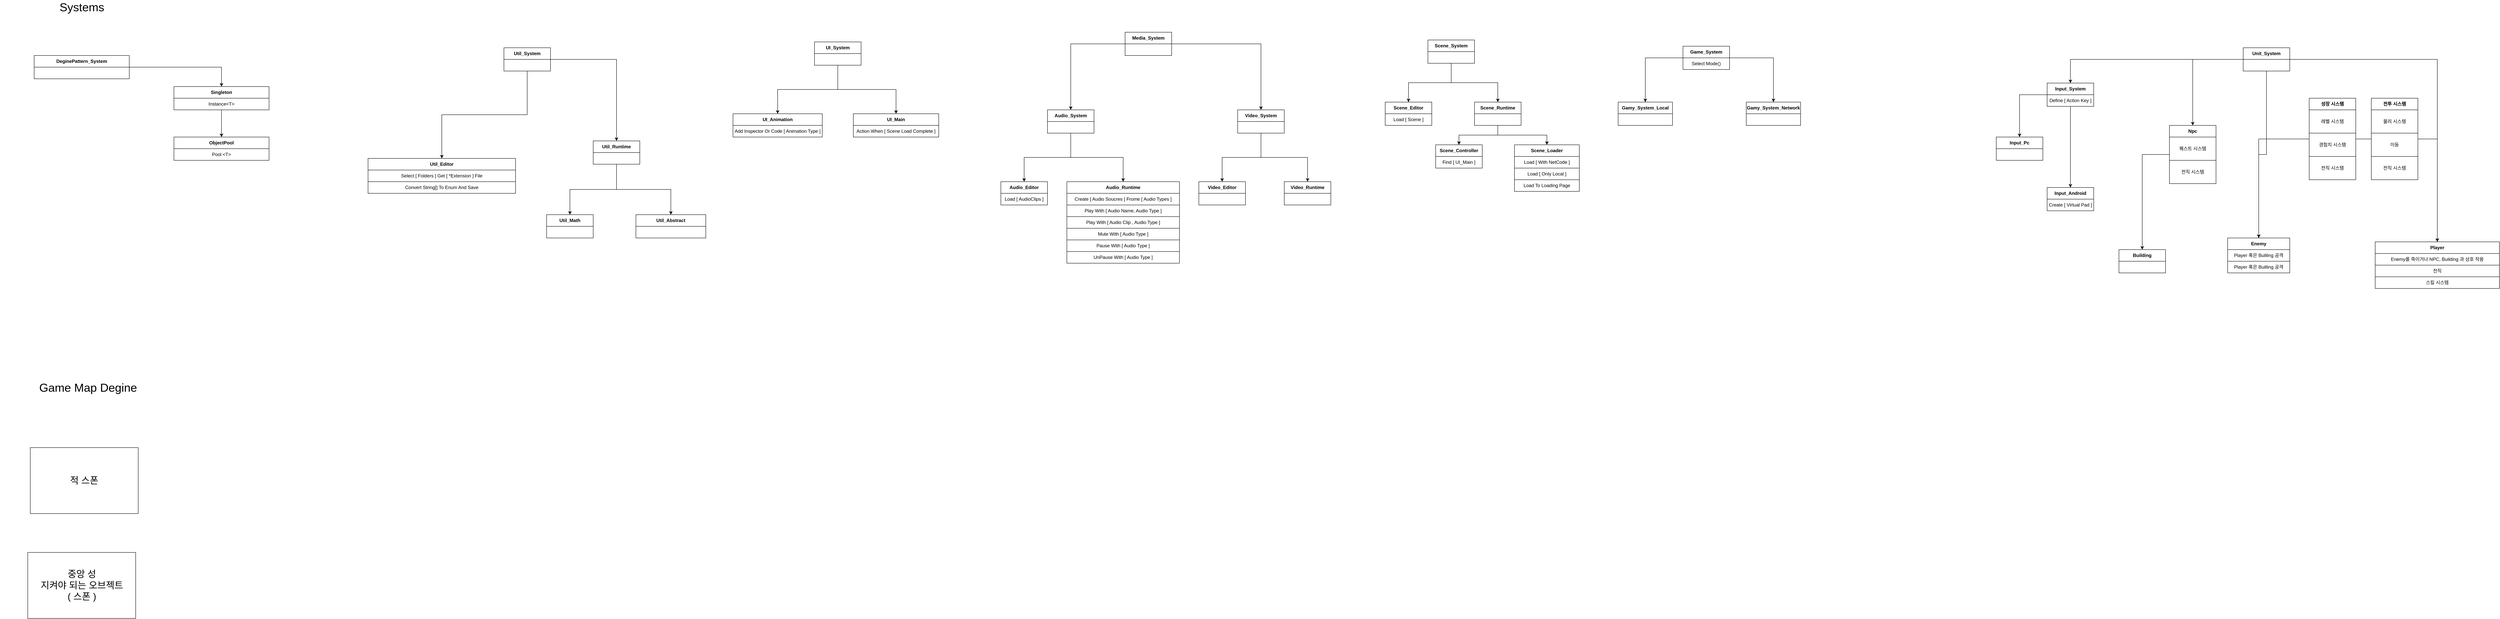 <mxfile version="24.5.4" type="github">
  <diagram name="페이지-1" id="dcfpNvmQOP-24qqCh9O2">
    <mxGraphModel dx="6550" dy="2101" grid="1" gridSize="10" guides="1" tooltips="1" connect="1" arrows="1" fold="1" page="1" pageScale="1" pageWidth="827" pageHeight="1169" math="0" shadow="0">
      <root>
        <mxCell id="0" />
        <mxCell id="1" parent="0" />
        <mxCell id="EqKNsrreyG_C9q2YfEiw-2" style="edgeStyle=orthogonalEdgeStyle;rounded=0;orthogonalLoop=1;jettySize=auto;html=1;" edge="1" parent="1" source="GzdOUSMNONaZbWPU5XBK-35" target="CH2S3QHSSX5bz3R-Tw9q-27">
          <mxGeometry relative="1" as="geometry" />
        </mxCell>
        <mxCell id="EqKNsrreyG_C9q2YfEiw-6" style="edgeStyle=orthogonalEdgeStyle;rounded=0;orthogonalLoop=1;jettySize=auto;html=1;" edge="1" parent="1" source="GzdOUSMNONaZbWPU5XBK-35" target="EqKNsrreyG_C9q2YfEiw-3">
          <mxGeometry relative="1" as="geometry" />
        </mxCell>
        <mxCell id="EqKNsrreyG_C9q2YfEiw-7" style="edgeStyle=orthogonalEdgeStyle;rounded=0;orthogonalLoop=1;jettySize=auto;html=1;" edge="1" parent="1" source="GzdOUSMNONaZbWPU5XBK-35" target="EqKNsrreyG_C9q2YfEiw-4">
          <mxGeometry relative="1" as="geometry" />
        </mxCell>
        <mxCell id="EqKNsrreyG_C9q2YfEiw-8" style="edgeStyle=orthogonalEdgeStyle;rounded=0;orthogonalLoop=1;jettySize=auto;html=1;" edge="1" parent="1" source="GzdOUSMNONaZbWPU5XBK-35" target="EqKNsrreyG_C9q2YfEiw-5">
          <mxGeometry relative="1" as="geometry" />
        </mxCell>
        <mxCell id="GzdOUSMNONaZbWPU5XBK-35" value="Unit_System" style="swimlane;fontStyle=1;align=center;verticalAlign=middle;childLayout=stackLayout;horizontal=1;startSize=30;horizontalStack=0;resizeParent=1;resizeParentMax=0;resizeLast=0;collapsible=0;marginBottom=0;html=1;whiteSpace=wrap;" parent="1" vertex="1">
          <mxGeometry x="1050" y="60" width="120" height="60" as="geometry" />
        </mxCell>
        <mxCell id="GzdOUSMNONaZbWPU5XBK-60" style="edgeStyle=orthogonalEdgeStyle;rounded=0;orthogonalLoop=1;jettySize=auto;html=1;" parent="1" source="GzdOUSMNONaZbWPU5XBK-37" target="GzdOUSMNONaZbWPU5XBK-59" edge="1">
          <mxGeometry relative="1" as="geometry" />
        </mxCell>
        <mxCell id="GzdOUSMNONaZbWPU5XBK-62" style="edgeStyle=orthogonalEdgeStyle;rounded=0;orthogonalLoop=1;jettySize=auto;html=1;" parent="1" source="GzdOUSMNONaZbWPU5XBK-37" target="GzdOUSMNONaZbWPU5XBK-61" edge="1">
          <mxGeometry relative="1" as="geometry" />
        </mxCell>
        <mxCell id="GzdOUSMNONaZbWPU5XBK-37" value="Audio_System" style="swimlane;fontStyle=1;align=center;verticalAlign=middle;childLayout=stackLayout;horizontal=1;startSize=30;horizontalStack=0;resizeParent=1;resizeParentMax=0;resizeLast=0;collapsible=0;marginBottom=0;html=1;whiteSpace=wrap;" parent="1" vertex="1">
          <mxGeometry x="-2030" y="220" width="120" height="60" as="geometry" />
        </mxCell>
        <mxCell id="GzdOUSMNONaZbWPU5XBK-49" style="edgeStyle=orthogonalEdgeStyle;rounded=0;orthogonalLoop=1;jettySize=auto;html=1;" parent="1" source="GzdOUSMNONaZbWPU5XBK-38" target="GzdOUSMNONaZbWPU5XBK-48" edge="1">
          <mxGeometry relative="1" as="geometry" />
        </mxCell>
        <mxCell id="GzdOUSMNONaZbWPU5XBK-64" style="edgeStyle=orthogonalEdgeStyle;rounded=0;orthogonalLoop=1;jettySize=auto;html=1;" parent="1" source="GzdOUSMNONaZbWPU5XBK-38" target="GzdOUSMNONaZbWPU5XBK-63" edge="1">
          <mxGeometry relative="1" as="geometry" />
        </mxCell>
        <mxCell id="GzdOUSMNONaZbWPU5XBK-38" value="UI_System" style="swimlane;fontStyle=1;align=center;verticalAlign=middle;childLayout=stackLayout;horizontal=1;startSize=30;horizontalStack=0;resizeParent=1;resizeParentMax=0;resizeLast=0;collapsible=0;marginBottom=0;html=1;whiteSpace=wrap;" parent="1" vertex="1">
          <mxGeometry x="-2630" y="45" width="120" height="60" as="geometry" />
        </mxCell>
        <mxCell id="GzdOUSMNONaZbWPU5XBK-54" style="edgeStyle=orthogonalEdgeStyle;rounded=0;orthogonalLoop=1;jettySize=auto;html=1;" parent="1" source="GzdOUSMNONaZbWPU5XBK-47" target="GzdOUSMNONaZbWPU5XBK-53" edge="1">
          <mxGeometry relative="1" as="geometry" />
        </mxCell>
        <mxCell id="GzdOUSMNONaZbWPU5XBK-80" style="edgeStyle=orthogonalEdgeStyle;rounded=0;orthogonalLoop=1;jettySize=auto;html=1;" parent="1" source="GzdOUSMNONaZbWPU5XBK-47" target="GzdOUSMNONaZbWPU5XBK-79" edge="1">
          <mxGeometry relative="1" as="geometry" />
        </mxCell>
        <mxCell id="GzdOUSMNONaZbWPU5XBK-47" value="Util_System" style="swimlane;fontStyle=1;align=center;verticalAlign=middle;childLayout=stackLayout;horizontal=1;startSize=30;horizontalStack=0;resizeParent=1;resizeParentMax=0;resizeLast=0;collapsible=0;marginBottom=0;html=1;whiteSpace=wrap;" parent="1" vertex="1">
          <mxGeometry x="-3430" y="60" width="120" height="60" as="geometry" />
        </mxCell>
        <mxCell id="GzdOUSMNONaZbWPU5XBK-48" value="UI_Main" style="swimlane;fontStyle=1;align=center;verticalAlign=middle;childLayout=stackLayout;horizontal=1;startSize=30;horizontalStack=0;resizeParent=1;resizeParentMax=0;resizeLast=0;collapsible=0;marginBottom=0;html=1;whiteSpace=wrap;" parent="1" vertex="1">
          <mxGeometry x="-2530" y="230" width="220" height="60" as="geometry" />
        </mxCell>
        <mxCell id="GzdOUSMNONaZbWPU5XBK-77" value="Action When [ Scene Load Complete ]" style="whiteSpace=wrap;html=1;" parent="GzdOUSMNONaZbWPU5XBK-48" vertex="1">
          <mxGeometry y="30" width="220" height="30" as="geometry" />
        </mxCell>
        <mxCell id="GzdOUSMNONaZbWPU5XBK-53" value="Util_Editor" style="swimlane;fontStyle=1;align=center;verticalAlign=middle;childLayout=stackLayout;horizontal=1;startSize=30;horizontalStack=0;resizeParent=1;resizeParentMax=0;resizeLast=0;collapsible=0;marginBottom=0;html=1;whiteSpace=wrap;" parent="1" vertex="1">
          <mxGeometry x="-3780" y="345" width="380" height="90" as="geometry" />
        </mxCell>
        <mxCell id="GzdOUSMNONaZbWPU5XBK-55" value="Select [ Folders ] Get [ *Extension ] File" style="whiteSpace=wrap;html=1;" parent="GzdOUSMNONaZbWPU5XBK-53" vertex="1">
          <mxGeometry y="30" width="380" height="30" as="geometry" />
        </mxCell>
        <mxCell id="GzdOUSMNONaZbWPU5XBK-56" value="Convert String[] To Enum And Save" style="whiteSpace=wrap;html=1;" parent="GzdOUSMNONaZbWPU5XBK-53" vertex="1">
          <mxGeometry y="60" width="380" height="30" as="geometry" />
        </mxCell>
        <mxCell id="GzdOUSMNONaZbWPU5XBK-59" value="Audio_Runtime" style="swimlane;fontStyle=1;align=center;verticalAlign=middle;childLayout=stackLayout;horizontal=1;startSize=30;horizontalStack=0;resizeParent=1;resizeParentMax=0;resizeLast=0;collapsible=0;marginBottom=0;html=1;whiteSpace=wrap;" parent="1" vertex="1">
          <mxGeometry x="-1980" y="405" width="290" height="210" as="geometry" />
        </mxCell>
        <mxCell id="GzdOUSMNONaZbWPU5XBK-90" value="Create [ Audio Soucres ] Frome [ Audio Types ]" style="whiteSpace=wrap;html=1;" parent="GzdOUSMNONaZbWPU5XBK-59" vertex="1">
          <mxGeometry y="30" width="290" height="30" as="geometry" />
        </mxCell>
        <mxCell id="GzdOUSMNONaZbWPU5XBK-91" value="Play With [ Audio Name, Audio Type ]" style="whiteSpace=wrap;html=1;" parent="GzdOUSMNONaZbWPU5XBK-59" vertex="1">
          <mxGeometry y="60" width="290" height="30" as="geometry" />
        </mxCell>
        <mxCell id="GzdOUSMNONaZbWPU5XBK-92" value="Play With [ Audio Clip , Audio Type&amp;nbsp;&lt;span style=&quot;background-color: initial;&quot;&gt;]&lt;/span&gt;" style="whiteSpace=wrap;html=1;" parent="GzdOUSMNONaZbWPU5XBK-59" vertex="1">
          <mxGeometry y="90" width="290" height="30" as="geometry" />
        </mxCell>
        <mxCell id="GzdOUSMNONaZbWPU5XBK-93" value="Mute With [ Audio Type ]" style="whiteSpace=wrap;html=1;" parent="GzdOUSMNONaZbWPU5XBK-59" vertex="1">
          <mxGeometry y="120" width="290" height="30" as="geometry" />
        </mxCell>
        <mxCell id="GzdOUSMNONaZbWPU5XBK-94" value="Pause With [ Audio Type ]" style="whiteSpace=wrap;html=1;" parent="GzdOUSMNONaZbWPU5XBK-59" vertex="1">
          <mxGeometry y="150" width="290" height="30" as="geometry" />
        </mxCell>
        <mxCell id="GzdOUSMNONaZbWPU5XBK-95" value="UnPause With [ Audio Type ]" style="whiteSpace=wrap;html=1;" parent="GzdOUSMNONaZbWPU5XBK-59" vertex="1">
          <mxGeometry y="180" width="290" height="30" as="geometry" />
        </mxCell>
        <mxCell id="GzdOUSMNONaZbWPU5XBK-61" value="Audio_Editor" style="swimlane;fontStyle=1;align=center;verticalAlign=middle;childLayout=stackLayout;horizontal=1;startSize=30;horizontalStack=0;resizeParent=1;resizeParentMax=0;resizeLast=0;collapsible=0;marginBottom=0;html=1;whiteSpace=wrap;" parent="1" vertex="1">
          <mxGeometry x="-2150" y="405" width="120" height="60" as="geometry" />
        </mxCell>
        <mxCell id="GzdOUSMNONaZbWPU5XBK-89" value="Load [ AudioClips ]" style="whiteSpace=wrap;html=1;" parent="GzdOUSMNONaZbWPU5XBK-61" vertex="1">
          <mxGeometry y="30" width="120" height="30" as="geometry" />
        </mxCell>
        <mxCell id="GzdOUSMNONaZbWPU5XBK-63" value="UI_Animation" style="swimlane;fontStyle=1;align=center;verticalAlign=middle;childLayout=stackLayout;horizontal=1;startSize=30;horizontalStack=0;resizeParent=1;resizeParentMax=0;resizeLast=0;collapsible=0;marginBottom=0;html=1;whiteSpace=wrap;" parent="1" vertex="1">
          <mxGeometry x="-2840" y="230" width="230" height="60" as="geometry" />
        </mxCell>
        <mxCell id="GzdOUSMNONaZbWPU5XBK-76" value="Add Inspector Or Code [ Animation Type ]" style="whiteSpace=wrap;html=1;" parent="GzdOUSMNONaZbWPU5XBK-63" vertex="1">
          <mxGeometry y="30" width="230" height="30" as="geometry" />
        </mxCell>
        <mxCell id="GzdOUSMNONaZbWPU5XBK-82" style="edgeStyle=orthogonalEdgeStyle;rounded=0;orthogonalLoop=1;jettySize=auto;html=1;" parent="1" source="GzdOUSMNONaZbWPU5XBK-79" target="GzdOUSMNONaZbWPU5XBK-81" edge="1">
          <mxGeometry relative="1" as="geometry" />
        </mxCell>
        <mxCell id="GzdOUSMNONaZbWPU5XBK-97" style="edgeStyle=orthogonalEdgeStyle;rounded=0;orthogonalLoop=1;jettySize=auto;html=1;" parent="1" source="GzdOUSMNONaZbWPU5XBK-79" target="GzdOUSMNONaZbWPU5XBK-96" edge="1">
          <mxGeometry relative="1" as="geometry" />
        </mxCell>
        <mxCell id="GzdOUSMNONaZbWPU5XBK-79" value="Util_Runtime" style="swimlane;fontStyle=1;align=center;verticalAlign=middle;childLayout=stackLayout;horizontal=1;startSize=30;horizontalStack=0;resizeParent=1;resizeParentMax=0;resizeLast=0;collapsible=0;marginBottom=0;html=1;whiteSpace=wrap;" parent="1" vertex="1">
          <mxGeometry x="-3200" y="300" width="120" height="60" as="geometry" />
        </mxCell>
        <mxCell id="GzdOUSMNONaZbWPU5XBK-81" value="Util_Math" style="swimlane;fontStyle=1;align=center;verticalAlign=middle;childLayout=stackLayout;horizontal=1;startSize=30;horizontalStack=0;resizeParent=1;resizeParentMax=0;resizeLast=0;collapsible=0;marginBottom=0;html=1;whiteSpace=wrap;" parent="1" vertex="1">
          <mxGeometry x="-3320" y="490" width="120" height="60" as="geometry" />
        </mxCell>
        <mxCell id="GzdOUSMNONaZbWPU5XBK-96" value="Util_Abstract" style="swimlane;fontStyle=1;align=center;verticalAlign=middle;childLayout=stackLayout;horizontal=1;startSize=30;horizontalStack=0;resizeParent=1;resizeParentMax=0;resizeLast=0;collapsible=0;marginBottom=0;html=1;whiteSpace=wrap;" parent="1" vertex="1">
          <mxGeometry x="-3090" y="490" width="180" height="60" as="geometry" />
        </mxCell>
        <mxCell id="GzdOUSMNONaZbWPU5XBK-101" style="edgeStyle=orthogonalEdgeStyle;rounded=0;orthogonalLoop=1;jettySize=auto;html=1;" parent="1" source="GzdOUSMNONaZbWPU5XBK-99" target="GzdOUSMNONaZbWPU5XBK-100" edge="1">
          <mxGeometry relative="1" as="geometry" />
        </mxCell>
        <mxCell id="GzdOUSMNONaZbWPU5XBK-105" style="edgeStyle=orthogonalEdgeStyle;rounded=0;orthogonalLoop=1;jettySize=auto;html=1;" parent="1" source="GzdOUSMNONaZbWPU5XBK-99" target="GzdOUSMNONaZbWPU5XBK-103" edge="1">
          <mxGeometry relative="1" as="geometry" />
        </mxCell>
        <mxCell id="GzdOUSMNONaZbWPU5XBK-99" value="DeginePattern_System" style="swimlane;fontStyle=1;align=center;verticalAlign=middle;childLayout=stackLayout;horizontal=1;startSize=30;horizontalStack=0;resizeParent=1;resizeParentMax=0;resizeLast=0;collapsible=0;marginBottom=0;html=1;whiteSpace=wrap;" parent="1" vertex="1">
          <mxGeometry x="-4640" y="80" width="245" height="60" as="geometry" />
        </mxCell>
        <mxCell id="GzdOUSMNONaZbWPU5XBK-100" value="Singleton" style="swimlane;fontStyle=1;align=center;verticalAlign=middle;childLayout=stackLayout;horizontal=1;startSize=30;horizontalStack=0;resizeParent=1;resizeParentMax=0;resizeLast=0;collapsible=0;marginBottom=0;html=1;whiteSpace=wrap;" parent="1" vertex="1">
          <mxGeometry x="-4280" y="160" width="245" height="60" as="geometry" />
        </mxCell>
        <mxCell id="GzdOUSMNONaZbWPU5XBK-102" value="Instance&amp;lt;T&amp;gt;" style="whiteSpace=wrap;html=1;" parent="GzdOUSMNONaZbWPU5XBK-100" vertex="1">
          <mxGeometry y="30" width="245" height="30" as="geometry" />
        </mxCell>
        <mxCell id="GzdOUSMNONaZbWPU5XBK-103" value="ObjectPool" style="swimlane;fontStyle=1;align=center;verticalAlign=middle;childLayout=stackLayout;horizontal=1;startSize=30;horizontalStack=0;resizeParent=1;resizeParentMax=0;resizeLast=0;collapsible=0;marginBottom=0;html=1;whiteSpace=wrap;" parent="1" vertex="1">
          <mxGeometry x="-4280" y="290" width="245" height="60" as="geometry" />
        </mxCell>
        <mxCell id="u8_ocGBi3M_KlxMyrdni-35" value="Pool &amp;lt;T&amp;gt;" style="whiteSpace=wrap;html=1;" parent="GzdOUSMNONaZbWPU5XBK-103" vertex="1">
          <mxGeometry y="30" width="245" height="30" as="geometry" />
        </mxCell>
        <mxCell id="CH2S3QHSSX5bz3R-Tw9q-2" style="edgeStyle=orthogonalEdgeStyle;rounded=0;orthogonalLoop=1;jettySize=auto;html=1;" parent="1" source="CH2S3QHSSX5bz3R-Tw9q-4" target="CH2S3QHSSX5bz3R-Tw9q-6" edge="1">
          <mxGeometry relative="1" as="geometry" />
        </mxCell>
        <mxCell id="CH2S3QHSSX5bz3R-Tw9q-3" style="edgeStyle=orthogonalEdgeStyle;rounded=0;orthogonalLoop=1;jettySize=auto;html=1;" parent="1" source="CH2S3QHSSX5bz3R-Tw9q-4" target="CH2S3QHSSX5bz3R-Tw9q-8" edge="1">
          <mxGeometry relative="1" as="geometry" />
        </mxCell>
        <mxCell id="CH2S3QHSSX5bz3R-Tw9q-4" value="Game_System" style="swimlane;fontStyle=1;align=center;verticalAlign=middle;childLayout=stackLayout;horizontal=1;startSize=30;horizontalStack=0;resizeParent=1;resizeParentMax=0;resizeLast=0;collapsible=0;marginBottom=0;html=1;whiteSpace=wrap;" parent="1" vertex="1">
          <mxGeometry x="-393" y="56" width="120" height="60" as="geometry" />
        </mxCell>
        <mxCell id="CH2S3QHSSX5bz3R-Tw9q-5" value="Select Mode()" style="whiteSpace=wrap;html=1;" parent="CH2S3QHSSX5bz3R-Tw9q-4" vertex="1">
          <mxGeometry y="30" width="120" height="30" as="geometry" />
        </mxCell>
        <mxCell id="CH2S3QHSSX5bz3R-Tw9q-6" value="Gamy_System_Local" style="swimlane;fontStyle=1;align=center;verticalAlign=middle;childLayout=stackLayout;horizontal=1;startSize=30;horizontalStack=0;resizeParent=1;resizeParentMax=0;resizeLast=0;collapsible=0;marginBottom=0;html=1;whiteSpace=wrap;" parent="1" vertex="1">
          <mxGeometry x="-560" y="200" width="140" height="60" as="geometry" />
        </mxCell>
        <mxCell id="CH2S3QHSSX5bz3R-Tw9q-7" value="" style="whiteSpace=wrap;html=1;" parent="CH2S3QHSSX5bz3R-Tw9q-6" vertex="1">
          <mxGeometry y="30" width="140" height="30" as="geometry" />
        </mxCell>
        <mxCell id="CH2S3QHSSX5bz3R-Tw9q-8" value="Gamy_System_Network" style="swimlane;fontStyle=1;align=center;verticalAlign=middle;childLayout=stackLayout;horizontal=1;startSize=30;horizontalStack=0;resizeParent=1;resizeParentMax=0;resizeLast=0;collapsible=0;marginBottom=0;html=1;whiteSpace=wrap;" parent="1" vertex="1">
          <mxGeometry x="-230" y="200" width="140" height="60" as="geometry" />
        </mxCell>
        <mxCell id="CH2S3QHSSX5bz3R-Tw9q-9" value="" style="whiteSpace=wrap;html=1;" parent="CH2S3QHSSX5bz3R-Tw9q-8" vertex="1">
          <mxGeometry y="30" width="140" height="30" as="geometry" />
        </mxCell>
        <mxCell id="u8_ocGBi3M_KlxMyrdni-40" style="edgeStyle=orthogonalEdgeStyle;rounded=0;orthogonalLoop=1;jettySize=auto;html=1;" parent="1" source="CH2S3QHSSX5bz3R-Tw9q-12" target="u8_ocGBi3M_KlxMyrdni-37" edge="1">
          <mxGeometry relative="1" as="geometry" />
        </mxCell>
        <mxCell id="u8_ocGBi3M_KlxMyrdni-41" style="edgeStyle=orthogonalEdgeStyle;rounded=0;orthogonalLoop=1;jettySize=auto;html=1;" parent="1" source="CH2S3QHSSX5bz3R-Tw9q-12" target="u8_ocGBi3M_KlxMyrdni-38" edge="1">
          <mxGeometry relative="1" as="geometry" />
        </mxCell>
        <mxCell id="CH2S3QHSSX5bz3R-Tw9q-12" value="Scene_System" style="swimlane;fontStyle=1;align=center;verticalAlign=middle;childLayout=stackLayout;horizontal=1;startSize=30;horizontalStack=0;resizeParent=1;resizeParentMax=0;resizeLast=0;collapsible=0;marginBottom=0;html=1;whiteSpace=wrap;" parent="1" vertex="1">
          <mxGeometry x="-1050" y="40" width="120" height="60" as="geometry" />
        </mxCell>
        <mxCell id="CH2S3QHSSX5bz3R-Tw9q-13" value="Scene_Controller" style="swimlane;fontStyle=1;align=center;verticalAlign=middle;childLayout=stackLayout;horizontal=1;startSize=30;horizontalStack=0;resizeParent=1;resizeParentMax=0;resizeLast=0;collapsible=0;marginBottom=0;html=1;whiteSpace=wrap;" parent="1" vertex="1">
          <mxGeometry x="-1030" y="310" width="120" height="60" as="geometry" />
        </mxCell>
        <mxCell id="CH2S3QHSSX5bz3R-Tw9q-14" value="Find [ UI_Main ]" style="whiteSpace=wrap;html=1;" parent="CH2S3QHSSX5bz3R-Tw9q-13" vertex="1">
          <mxGeometry y="30" width="120" height="30" as="geometry" />
        </mxCell>
        <mxCell id="CH2S3QHSSX5bz3R-Tw9q-15" value="Scene_Loader" style="swimlane;fontStyle=1;align=center;verticalAlign=middle;childLayout=stackLayout;horizontal=1;startSize=30;horizontalStack=0;resizeParent=1;resizeParentMax=0;resizeLast=0;collapsible=0;marginBottom=0;html=1;whiteSpace=wrap;" parent="1" vertex="1">
          <mxGeometry x="-827" y="310" width="167" height="120" as="geometry" />
        </mxCell>
        <mxCell id="CH2S3QHSSX5bz3R-Tw9q-16" value="Load [ With NetCode ]" style="whiteSpace=wrap;html=1;" parent="CH2S3QHSSX5bz3R-Tw9q-15" vertex="1">
          <mxGeometry y="30" width="167" height="30" as="geometry" />
        </mxCell>
        <mxCell id="CH2S3QHSSX5bz3R-Tw9q-17" value="Load [ Only Local ]" style="whiteSpace=wrap;html=1;" parent="CH2S3QHSSX5bz3R-Tw9q-15" vertex="1">
          <mxGeometry y="60" width="167" height="30" as="geometry" />
        </mxCell>
        <mxCell id="u8_ocGBi3M_KlxMyrdni-2" value="Load To Loading Page" style="whiteSpace=wrap;html=1;" parent="CH2S3QHSSX5bz3R-Tw9q-15" vertex="1">
          <mxGeometry y="90" width="167" height="30" as="geometry" />
        </mxCell>
        <mxCell id="CH2S3QHSSX5bz3R-Tw9q-25" style="edgeStyle=orthogonalEdgeStyle;rounded=0;orthogonalLoop=1;jettySize=auto;html=1;" parent="1" source="CH2S3QHSSX5bz3R-Tw9q-27" target="CH2S3QHSSX5bz3R-Tw9q-29" edge="1">
          <mxGeometry relative="1" as="geometry" />
        </mxCell>
        <mxCell id="CH2S3QHSSX5bz3R-Tw9q-26" style="edgeStyle=orthogonalEdgeStyle;rounded=0;orthogonalLoop=1;jettySize=auto;html=1;" parent="1" source="CH2S3QHSSX5bz3R-Tw9q-27" target="CH2S3QHSSX5bz3R-Tw9q-30" edge="1">
          <mxGeometry relative="1" as="geometry" />
        </mxCell>
        <mxCell id="CH2S3QHSSX5bz3R-Tw9q-27" value="Input_System" style="swimlane;fontStyle=1;align=center;verticalAlign=middle;childLayout=stackLayout;horizontal=1;startSize=30;horizontalStack=0;resizeParent=1;resizeParentMax=0;resizeLast=0;collapsible=0;marginBottom=0;html=1;whiteSpace=wrap;" parent="1" vertex="1">
          <mxGeometry x="545" y="151" width="120" height="60" as="geometry" />
        </mxCell>
        <mxCell id="CH2S3QHSSX5bz3R-Tw9q-28" value="Define [ Action Key ]" style="whiteSpace=wrap;html=1;" parent="CH2S3QHSSX5bz3R-Tw9q-27" vertex="1">
          <mxGeometry y="30" width="120" height="30" as="geometry" />
        </mxCell>
        <mxCell id="CH2S3QHSSX5bz3R-Tw9q-29" value="Input_Pc" style="swimlane;fontStyle=1;align=center;verticalAlign=middle;childLayout=stackLayout;horizontal=1;startSize=30;horizontalStack=0;resizeParent=1;resizeParentMax=0;resizeLast=0;collapsible=0;marginBottom=0;html=1;whiteSpace=wrap;" parent="1" vertex="1">
          <mxGeometry x="414" y="290" width="120" height="60" as="geometry" />
        </mxCell>
        <mxCell id="CH2S3QHSSX5bz3R-Tw9q-30" value="Input_Android" style="swimlane;fontStyle=1;align=center;verticalAlign=middle;childLayout=stackLayout;horizontal=1;startSize=30;horizontalStack=0;resizeParent=1;resizeParentMax=0;resizeLast=0;collapsible=0;marginBottom=0;html=1;whiteSpace=wrap;" parent="1" vertex="1">
          <mxGeometry x="545" y="420" width="120" height="60" as="geometry" />
        </mxCell>
        <mxCell id="u8_ocGBi3M_KlxMyrdni-1" value="Create [ Virtual Pad ]" style="whiteSpace=wrap;html=1;" parent="CH2S3QHSSX5bz3R-Tw9q-30" vertex="1">
          <mxGeometry y="30" width="120" height="30" as="geometry" />
        </mxCell>
        <mxCell id="u8_ocGBi3M_KlxMyrdni-4" value="Game Map Degine" style="text;html=1;align=center;verticalAlign=middle;whiteSpace=wrap;rounded=0;fontSize=30;" parent="1" vertex="1">
          <mxGeometry x="-4711" y="920" width="420" height="30" as="geometry" />
        </mxCell>
        <mxCell id="u8_ocGBi3M_KlxMyrdni-5" value="Systems" style="text;html=1;align=center;verticalAlign=middle;whiteSpace=wrap;rounded=0;fontSize=30;" parent="1" vertex="1">
          <mxGeometry x="-4727.5" y="-60" width="420" height="30" as="geometry" />
        </mxCell>
        <mxCell id="u8_ocGBi3M_KlxMyrdni-10" style="edgeStyle=orthogonalEdgeStyle;rounded=0;orthogonalLoop=1;jettySize=auto;html=1;" parent="1" source="u8_ocGBi3M_KlxMyrdni-9" target="GzdOUSMNONaZbWPU5XBK-37" edge="1">
          <mxGeometry relative="1" as="geometry" />
        </mxCell>
        <mxCell id="u8_ocGBi3M_KlxMyrdni-12" style="edgeStyle=orthogonalEdgeStyle;rounded=0;orthogonalLoop=1;jettySize=auto;html=1;" parent="1" source="u8_ocGBi3M_KlxMyrdni-9" target="u8_ocGBi3M_KlxMyrdni-11" edge="1">
          <mxGeometry relative="1" as="geometry" />
        </mxCell>
        <mxCell id="u8_ocGBi3M_KlxMyrdni-9" value="Media_System" style="swimlane;fontStyle=1;align=center;verticalAlign=middle;childLayout=stackLayout;horizontal=1;startSize=30;horizontalStack=0;resizeParent=1;resizeParentMax=0;resizeLast=0;collapsible=0;marginBottom=0;html=1;whiteSpace=wrap;" parent="1" vertex="1">
          <mxGeometry x="-1830" y="20" width="120" height="60" as="geometry" />
        </mxCell>
        <mxCell id="u8_ocGBi3M_KlxMyrdni-15" style="edgeStyle=orthogonalEdgeStyle;rounded=0;orthogonalLoop=1;jettySize=auto;html=1;" parent="1" source="u8_ocGBi3M_KlxMyrdni-11" target="u8_ocGBi3M_KlxMyrdni-13" edge="1">
          <mxGeometry relative="1" as="geometry" />
        </mxCell>
        <mxCell id="u8_ocGBi3M_KlxMyrdni-16" style="edgeStyle=orthogonalEdgeStyle;rounded=0;orthogonalLoop=1;jettySize=auto;html=1;" parent="1" source="u8_ocGBi3M_KlxMyrdni-11" target="u8_ocGBi3M_KlxMyrdni-14" edge="1">
          <mxGeometry relative="1" as="geometry" />
        </mxCell>
        <mxCell id="u8_ocGBi3M_KlxMyrdni-11" value="Video_System" style="swimlane;fontStyle=1;align=center;verticalAlign=middle;childLayout=stackLayout;horizontal=1;startSize=30;horizontalStack=0;resizeParent=1;resizeParentMax=0;resizeLast=0;collapsible=0;marginBottom=0;html=1;whiteSpace=wrap;" parent="1" vertex="1">
          <mxGeometry x="-1540" y="220" width="120" height="60" as="geometry" />
        </mxCell>
        <mxCell id="u8_ocGBi3M_KlxMyrdni-13" value="Video_Editor" style="swimlane;fontStyle=1;align=center;verticalAlign=middle;childLayout=stackLayout;horizontal=1;startSize=30;horizontalStack=0;resizeParent=1;resizeParentMax=0;resizeLast=0;collapsible=0;marginBottom=0;html=1;whiteSpace=wrap;" parent="1" vertex="1">
          <mxGeometry x="-1640" y="405" width="120" height="60" as="geometry" />
        </mxCell>
        <mxCell id="u8_ocGBi3M_KlxMyrdni-14" value="Video_Runtime" style="swimlane;fontStyle=1;align=center;verticalAlign=middle;childLayout=stackLayout;horizontal=1;startSize=30;horizontalStack=0;resizeParent=1;resizeParentMax=0;resizeLast=0;collapsible=0;marginBottom=0;html=1;whiteSpace=wrap;" parent="1" vertex="1">
          <mxGeometry x="-1420" y="405" width="120" height="60" as="geometry" />
        </mxCell>
        <mxCell id="u8_ocGBi3M_KlxMyrdni-37" value="Scene_Editor" style="swimlane;fontStyle=1;align=center;verticalAlign=middle;childLayout=stackLayout;horizontal=1;startSize=30;horizontalStack=0;resizeParent=1;resizeParentMax=0;resizeLast=0;collapsible=0;marginBottom=0;html=1;whiteSpace=wrap;" parent="1" vertex="1">
          <mxGeometry x="-1160" y="200" width="120" height="60" as="geometry" />
        </mxCell>
        <mxCell id="u8_ocGBi3M_KlxMyrdni-44" value="Load [ Scene ]" style="whiteSpace=wrap;html=1;" parent="u8_ocGBi3M_KlxMyrdni-37" vertex="1">
          <mxGeometry y="30" width="120" height="30" as="geometry" />
        </mxCell>
        <mxCell id="u8_ocGBi3M_KlxMyrdni-42" style="edgeStyle=orthogonalEdgeStyle;rounded=0;orthogonalLoop=1;jettySize=auto;html=1;" parent="1" source="u8_ocGBi3M_KlxMyrdni-38" target="CH2S3QHSSX5bz3R-Tw9q-13" edge="1">
          <mxGeometry relative="1" as="geometry" />
        </mxCell>
        <mxCell id="u8_ocGBi3M_KlxMyrdni-43" style="edgeStyle=orthogonalEdgeStyle;rounded=0;orthogonalLoop=1;jettySize=auto;html=1;" parent="1" source="u8_ocGBi3M_KlxMyrdni-38" target="CH2S3QHSSX5bz3R-Tw9q-15" edge="1">
          <mxGeometry relative="1" as="geometry" />
        </mxCell>
        <mxCell id="u8_ocGBi3M_KlxMyrdni-38" value="Scene_Runtime" style="swimlane;fontStyle=1;align=center;verticalAlign=middle;childLayout=stackLayout;horizontal=1;startSize=30;horizontalStack=0;resizeParent=1;resizeParentMax=0;resizeLast=0;collapsible=0;marginBottom=0;html=1;whiteSpace=wrap;" parent="1" vertex="1">
          <mxGeometry x="-930" y="200" width="120" height="60" as="geometry" />
        </mxCell>
        <mxCell id="EqKNsrreyG_C9q2YfEiw-50" style="edgeStyle=orthogonalEdgeStyle;rounded=0;orthogonalLoop=1;jettySize=auto;html=1;" edge="1" parent="1" source="EqKNsrreyG_C9q2YfEiw-3" target="EqKNsrreyG_C9q2YfEiw-10">
          <mxGeometry relative="1" as="geometry" />
        </mxCell>
        <mxCell id="EqKNsrreyG_C9q2YfEiw-3" value="Npc" style="swimlane;fontStyle=1;align=center;verticalAlign=middle;childLayout=stackLayout;horizontal=1;startSize=30;horizontalStack=0;resizeParent=1;resizeParentMax=0;resizeLast=0;collapsible=0;marginBottom=0;html=1;whiteSpace=wrap;" vertex="1" parent="1">
          <mxGeometry x="860" y="260" width="120" height="150" as="geometry" />
        </mxCell>
        <mxCell id="EqKNsrreyG_C9q2YfEiw-39" value="퀘스트 시스템" style="whiteSpace=wrap;html=1;" vertex="1" parent="EqKNsrreyG_C9q2YfEiw-3">
          <mxGeometry y="30" width="120" height="60" as="geometry" />
        </mxCell>
        <mxCell id="EqKNsrreyG_C9q2YfEiw-40" value="전직 시스템" style="whiteSpace=wrap;html=1;" vertex="1" parent="EqKNsrreyG_C9q2YfEiw-3">
          <mxGeometry y="90" width="120" height="60" as="geometry" />
        </mxCell>
        <mxCell id="EqKNsrreyG_C9q2YfEiw-4" value="Enemy" style="swimlane;fontStyle=1;align=center;verticalAlign=middle;childLayout=stackLayout;horizontal=1;startSize=30;horizontalStack=0;resizeParent=1;resizeParentMax=0;resizeLast=0;collapsible=0;marginBottom=0;html=1;whiteSpace=wrap;" vertex="1" parent="1">
          <mxGeometry x="1010" y="550" width="160" height="90" as="geometry" />
        </mxCell>
        <mxCell id="EqKNsrreyG_C9q2YfEiw-12" value="Player 혹은 Builling 공격" style="whiteSpace=wrap;html=1;" vertex="1" parent="EqKNsrreyG_C9q2YfEiw-4">
          <mxGeometry y="30" width="160" height="30" as="geometry" />
        </mxCell>
        <mxCell id="EqKNsrreyG_C9q2YfEiw-41" value="Player 혹은 Builling 공격" style="whiteSpace=wrap;html=1;" vertex="1" parent="EqKNsrreyG_C9q2YfEiw-4">
          <mxGeometry y="60" width="160" height="30" as="geometry" />
        </mxCell>
        <mxCell id="EqKNsrreyG_C9q2YfEiw-5" value="Player" style="swimlane;fontStyle=1;align=center;verticalAlign=middle;childLayout=stackLayout;horizontal=1;startSize=30;horizontalStack=0;resizeParent=1;resizeParentMax=0;resizeLast=0;collapsible=0;marginBottom=0;html=1;whiteSpace=wrap;" vertex="1" parent="1">
          <mxGeometry x="1390" y="560" width="320" height="120" as="geometry" />
        </mxCell>
        <mxCell id="EqKNsrreyG_C9q2YfEiw-15" value="Enemy를 죽이거나 NPC, Building 과 상호 작용" style="whiteSpace=wrap;html=1;" vertex="1" parent="EqKNsrreyG_C9q2YfEiw-5">
          <mxGeometry y="30" width="320" height="30" as="geometry" />
        </mxCell>
        <mxCell id="EqKNsrreyG_C9q2YfEiw-29" value="전직" style="whiteSpace=wrap;html=1;" vertex="1" parent="EqKNsrreyG_C9q2YfEiw-5">
          <mxGeometry y="60" width="320" height="30" as="geometry" />
        </mxCell>
        <mxCell id="EqKNsrreyG_C9q2YfEiw-30" value="스킬 시스템" style="whiteSpace=wrap;html=1;" vertex="1" parent="EqKNsrreyG_C9q2YfEiw-5">
          <mxGeometry y="90" width="320" height="30" as="geometry" />
        </mxCell>
        <mxCell id="EqKNsrreyG_C9q2YfEiw-10" value="Building" style="swimlane;fontStyle=1;align=center;verticalAlign=middle;childLayout=stackLayout;horizontal=1;startSize=30;horizontalStack=0;resizeParent=1;resizeParentMax=0;resizeLast=0;collapsible=0;marginBottom=0;html=1;whiteSpace=wrap;" vertex="1" parent="1">
          <mxGeometry x="730" y="580" width="120" height="60" as="geometry" />
        </mxCell>
        <mxCell id="EqKNsrreyG_C9q2YfEiw-32" value="&lt;font style=&quot;font-size: 24px;&quot;&gt;중앙 성&lt;/font&gt;&lt;div&gt;&lt;font style=&quot;font-size: 24px;&quot;&gt;지켜야 되는 오브젝트&lt;/font&gt;&lt;/div&gt;&lt;div&gt;&lt;font style=&quot;font-size: 24px;&quot;&gt;( 스폰 )&lt;/font&gt;&lt;/div&gt;" style="rounded=0;whiteSpace=wrap;html=1;" vertex="1" parent="1">
          <mxGeometry x="-4656.5" y="1360" width="278" height="170" as="geometry" />
        </mxCell>
        <mxCell id="EqKNsrreyG_C9q2YfEiw-33" value="&lt;span style=&quot;font-size: 24px;&quot;&gt;적 스폰&lt;/span&gt;" style="rounded=0;whiteSpace=wrap;html=1;" vertex="1" parent="1">
          <mxGeometry x="-4650" y="1090" width="278" height="170" as="geometry" />
        </mxCell>
        <mxCell id="EqKNsrreyG_C9q2YfEiw-48" style="edgeStyle=orthogonalEdgeStyle;rounded=0;orthogonalLoop=1;jettySize=auto;html=1;entryX=0.5;entryY=0;entryDx=0;entryDy=0;" edge="1" parent="1" source="EqKNsrreyG_C9q2YfEiw-43" target="EqKNsrreyG_C9q2YfEiw-4">
          <mxGeometry relative="1" as="geometry" />
        </mxCell>
        <mxCell id="EqKNsrreyG_C9q2YfEiw-49" style="edgeStyle=orthogonalEdgeStyle;rounded=0;orthogonalLoop=1;jettySize=auto;html=1;entryX=0.5;entryY=0;entryDx=0;entryDy=0;" edge="1" parent="1" source="EqKNsrreyG_C9q2YfEiw-43" target="EqKNsrreyG_C9q2YfEiw-5">
          <mxGeometry relative="1" as="geometry" />
        </mxCell>
        <mxCell id="EqKNsrreyG_C9q2YfEiw-43" value="성장 시스템" style="swimlane;fontStyle=1;align=center;verticalAlign=middle;childLayout=stackLayout;horizontal=1;startSize=30;horizontalStack=0;resizeParent=1;resizeParentMax=0;resizeLast=0;collapsible=0;marginBottom=0;html=1;whiteSpace=wrap;" vertex="1" parent="1">
          <mxGeometry x="1220" y="190" width="120" height="210" as="geometry" />
        </mxCell>
        <mxCell id="EqKNsrreyG_C9q2YfEiw-44" value="레벨 시스템" style="whiteSpace=wrap;html=1;" vertex="1" parent="EqKNsrreyG_C9q2YfEiw-43">
          <mxGeometry y="30" width="120" height="60" as="geometry" />
        </mxCell>
        <mxCell id="EqKNsrreyG_C9q2YfEiw-45" value="경험치 시스템" style="whiteSpace=wrap;html=1;" vertex="1" parent="EqKNsrreyG_C9q2YfEiw-43">
          <mxGeometry y="90" width="120" height="60" as="geometry" />
        </mxCell>
        <mxCell id="EqKNsrreyG_C9q2YfEiw-47" value="전직 시스템" style="whiteSpace=wrap;html=1;" vertex="1" parent="EqKNsrreyG_C9q2YfEiw-43">
          <mxGeometry y="150" width="120" height="60" as="geometry" />
        </mxCell>
        <mxCell id="EqKNsrreyG_C9q2YfEiw-51" value="전투 시스템" style="swimlane;fontStyle=1;align=center;verticalAlign=middle;childLayout=stackLayout;horizontal=1;startSize=30;horizontalStack=0;resizeParent=1;resizeParentMax=0;resizeLast=0;collapsible=0;marginBottom=0;html=1;whiteSpace=wrap;" vertex="1" parent="1">
          <mxGeometry x="1380" y="190" width="120" height="210" as="geometry" />
        </mxCell>
        <mxCell id="EqKNsrreyG_C9q2YfEiw-52" value="물리 시스템" style="whiteSpace=wrap;html=1;" vertex="1" parent="EqKNsrreyG_C9q2YfEiw-51">
          <mxGeometry y="30" width="120" height="60" as="geometry" />
        </mxCell>
        <mxCell id="EqKNsrreyG_C9q2YfEiw-53" value="이동" style="whiteSpace=wrap;html=1;" vertex="1" parent="EqKNsrreyG_C9q2YfEiw-51">
          <mxGeometry y="90" width="120" height="60" as="geometry" />
        </mxCell>
        <mxCell id="EqKNsrreyG_C9q2YfEiw-54" value="전직 시스템" style="whiteSpace=wrap;html=1;" vertex="1" parent="EqKNsrreyG_C9q2YfEiw-51">
          <mxGeometry y="150" width="120" height="60" as="geometry" />
        </mxCell>
      </root>
    </mxGraphModel>
  </diagram>
</mxfile>
